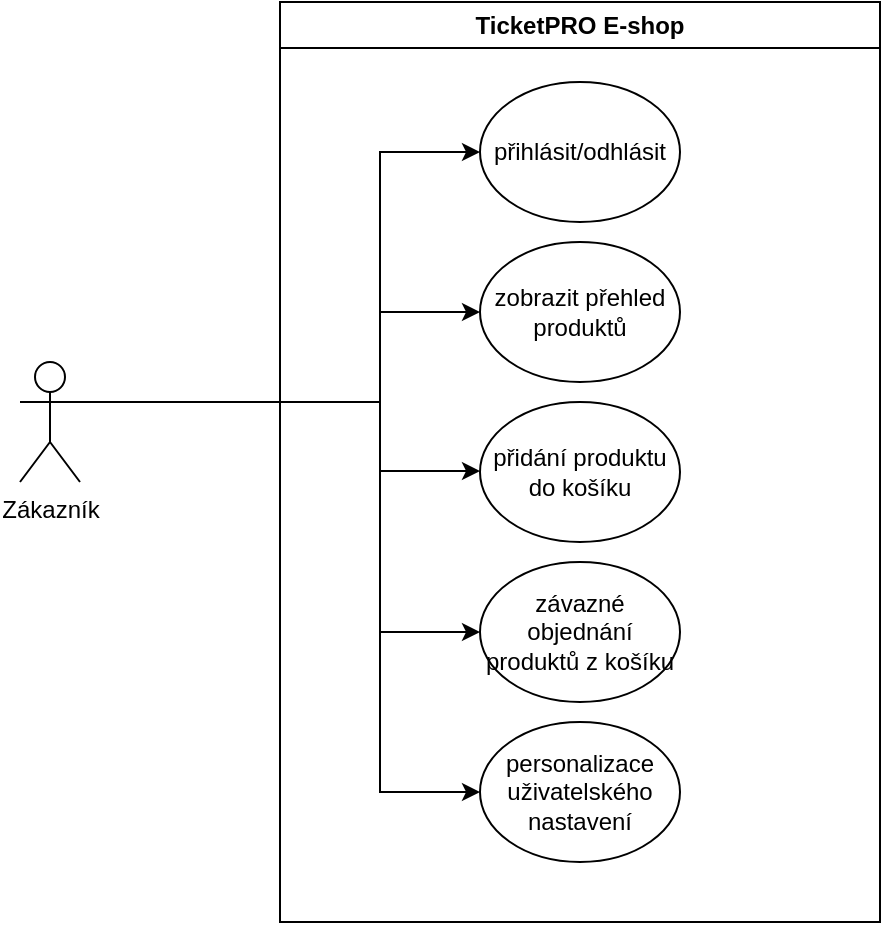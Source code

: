 <mxfile version="20.8.6" type="device"><diagram id="I5AdWjDmlPliigz4TDOy" name="Stránka-1"><mxGraphModel dx="1056" dy="634" grid="1" gridSize="10" guides="1" tooltips="1" connect="1" arrows="1" fold="1" page="1" pageScale="1" pageWidth="827" pageHeight="1169" math="0" shadow="0"><root><mxCell id="0"/><mxCell id="1" parent="0"/><mxCell id="bd8h6NmYDWJYKpmy6yVl-1" value="TicketPRO E-shop" style="swimlane;whiteSpace=wrap;html=1;" parent="1" vertex="1"><mxGeometry x="250" y="210" width="300" height="460" as="geometry"/></mxCell><mxCell id="bd8h6NmYDWJYKpmy6yVl-2" value="přihlásit/odhlásit" style="ellipse;whiteSpace=wrap;html=1;" parent="bd8h6NmYDWJYKpmy6yVl-1" vertex="1"><mxGeometry x="100" y="40" width="100" height="70" as="geometry"/></mxCell><mxCell id="bd8h6NmYDWJYKpmy6yVl-3" value="zobrazit přehled produktů" style="ellipse;whiteSpace=wrap;html=1;" parent="bd8h6NmYDWJYKpmy6yVl-1" vertex="1"><mxGeometry x="100" y="120" width="100" height="70" as="geometry"/></mxCell><mxCell id="bd8h6NmYDWJYKpmy6yVl-4" value="přidání produktu do košíku" style="ellipse;whiteSpace=wrap;html=1;" parent="bd8h6NmYDWJYKpmy6yVl-1" vertex="1"><mxGeometry x="100" y="200" width="100" height="70" as="geometry"/></mxCell><mxCell id="bd8h6NmYDWJYKpmy6yVl-5" value="závazné objednání produktů z košíku" style="ellipse;whiteSpace=wrap;html=1;" parent="bd8h6NmYDWJYKpmy6yVl-1" vertex="1"><mxGeometry x="100" y="280" width="100" height="70" as="geometry"/></mxCell><mxCell id="bd8h6NmYDWJYKpmy6yVl-6" value="personalizace uživatelského nastavení" style="ellipse;whiteSpace=wrap;html=1;" parent="bd8h6NmYDWJYKpmy6yVl-1" vertex="1"><mxGeometry x="100" y="360" width="100" height="70" as="geometry"/></mxCell><mxCell id="bd8h6NmYDWJYKpmy6yVl-16" value="" style="endArrow=classic;html=1;rounded=0;entryX=0;entryY=0.5;entryDx=0;entryDy=0;" parent="bd8h6NmYDWJYKpmy6yVl-1" edge="1"><mxGeometry width="50" height="50" relative="1" as="geometry"><mxPoint x="50" y="234.5" as="sourcePoint"/><mxPoint x="100" y="234.5" as="targetPoint"/></mxGeometry></mxCell><mxCell id="bd8h6NmYDWJYKpmy6yVl-8" style="edgeStyle=orthogonalEdgeStyle;rounded=0;orthogonalLoop=1;jettySize=auto;html=1;exitX=1;exitY=0.333;exitDx=0;exitDy=0;exitPerimeter=0;entryX=0;entryY=0.5;entryDx=0;entryDy=0;" parent="1" source="bd8h6NmYDWJYKpmy6yVl-7" target="bd8h6NmYDWJYKpmy6yVl-2" edge="1"><mxGeometry relative="1" as="geometry"><Array as="points"><mxPoint x="300" y="410"/><mxPoint x="300" y="285"/></Array></mxGeometry></mxCell><mxCell id="bd8h6NmYDWJYKpmy6yVl-7" value="Zákazník" style="shape=umlActor;verticalLabelPosition=bottom;verticalAlign=top;html=1;outlineConnect=0;" parent="1" vertex="1"><mxGeometry x="120" y="390" width="30" height="60" as="geometry"/></mxCell><mxCell id="bd8h6NmYDWJYKpmy6yVl-9" value="" style="endArrow=classic;html=1;rounded=0;entryX=0;entryY=0.5;entryDx=0;entryDy=0;" parent="1" target="bd8h6NmYDWJYKpmy6yVl-3" edge="1"><mxGeometry width="50" height="50" relative="1" as="geometry"><mxPoint x="300" y="365" as="sourcePoint"/><mxPoint x="370" y="480" as="targetPoint"/></mxGeometry></mxCell><mxCell id="bd8h6NmYDWJYKpmy6yVl-12" value="" style="endArrow=classic;html=1;rounded=0;entryX=0;entryY=0.5;entryDx=0;entryDy=0;" parent="1" target="bd8h6NmYDWJYKpmy6yVl-6" edge="1"><mxGeometry width="50" height="50" relative="1" as="geometry"><mxPoint x="300" y="410" as="sourcePoint"/><mxPoint x="370" y="480" as="targetPoint"/><Array as="points"><mxPoint x="300" y="605"/></Array></mxGeometry></mxCell><mxCell id="bd8h6NmYDWJYKpmy6yVl-15" value="" style="endArrow=classic;html=1;rounded=0;entryX=0;entryY=0.5;entryDx=0;entryDy=0;" parent="1" target="bd8h6NmYDWJYKpmy6yVl-5" edge="1"><mxGeometry width="50" height="50" relative="1" as="geometry"><mxPoint x="300" y="525" as="sourcePoint"/><mxPoint x="370" y="480" as="targetPoint"/></mxGeometry></mxCell></root></mxGraphModel></diagram></mxfile>